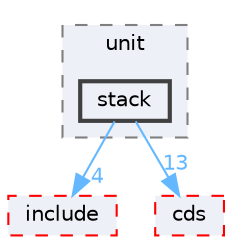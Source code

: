 digraph "external/libcds/test/unit/stack"
{
 // LATEX_PDF_SIZE
  bgcolor="transparent";
  edge [fontname=Helvetica,fontsize=10,labelfontname=Helvetica,labelfontsize=10];
  node [fontname=Helvetica,fontsize=10,shape=box,height=0.2,width=0.4];
  compound=true
  subgraph clusterdir_5af95ab9c8988ee69eb5a91a91a55ab9 {
    graph [ bgcolor="#edf0f7", pencolor="grey50", label="unit", fontname=Helvetica,fontsize=10 style="filled,dashed", URL="dir_5af95ab9c8988ee69eb5a91a91a55ab9.html",tooltip=""]
  dir_0a23107f66f2a29d7a79b51f36d09b24 [label="stack", fillcolor="#edf0f7", color="grey25", style="filled,bold", URL="dir_0a23107f66f2a29d7a79b51f36d09b24.html",tooltip=""];
  }
  dir_e8e86015120c09f6a7f42026ab4ce0a2 [label="include", fillcolor="#edf0f7", color="red", style="filled,dashed", URL="dir_e8e86015120c09f6a7f42026ab4ce0a2.html",tooltip=""];
  dir_fcf032bbf40cb4a20f944ac15896063c [label="cds", fillcolor="#edf0f7", color="red", style="filled,dashed", URL="dir_fcf032bbf40cb4a20f944ac15896063c.html",tooltip=""];
  dir_0a23107f66f2a29d7a79b51f36d09b24->dir_e8e86015120c09f6a7f42026ab4ce0a2 [headlabel="4", labeldistance=1.5 headhref="dir_000788_000382.html" href="dir_000788_000382.html" color="steelblue1" fontcolor="steelblue1"];
  dir_0a23107f66f2a29d7a79b51f36d09b24->dir_fcf032bbf40cb4a20f944ac15896063c [headlabel="13", labeldistance=1.5 headhref="dir_000788_000111.html" href="dir_000788_000111.html" color="steelblue1" fontcolor="steelblue1"];
}
